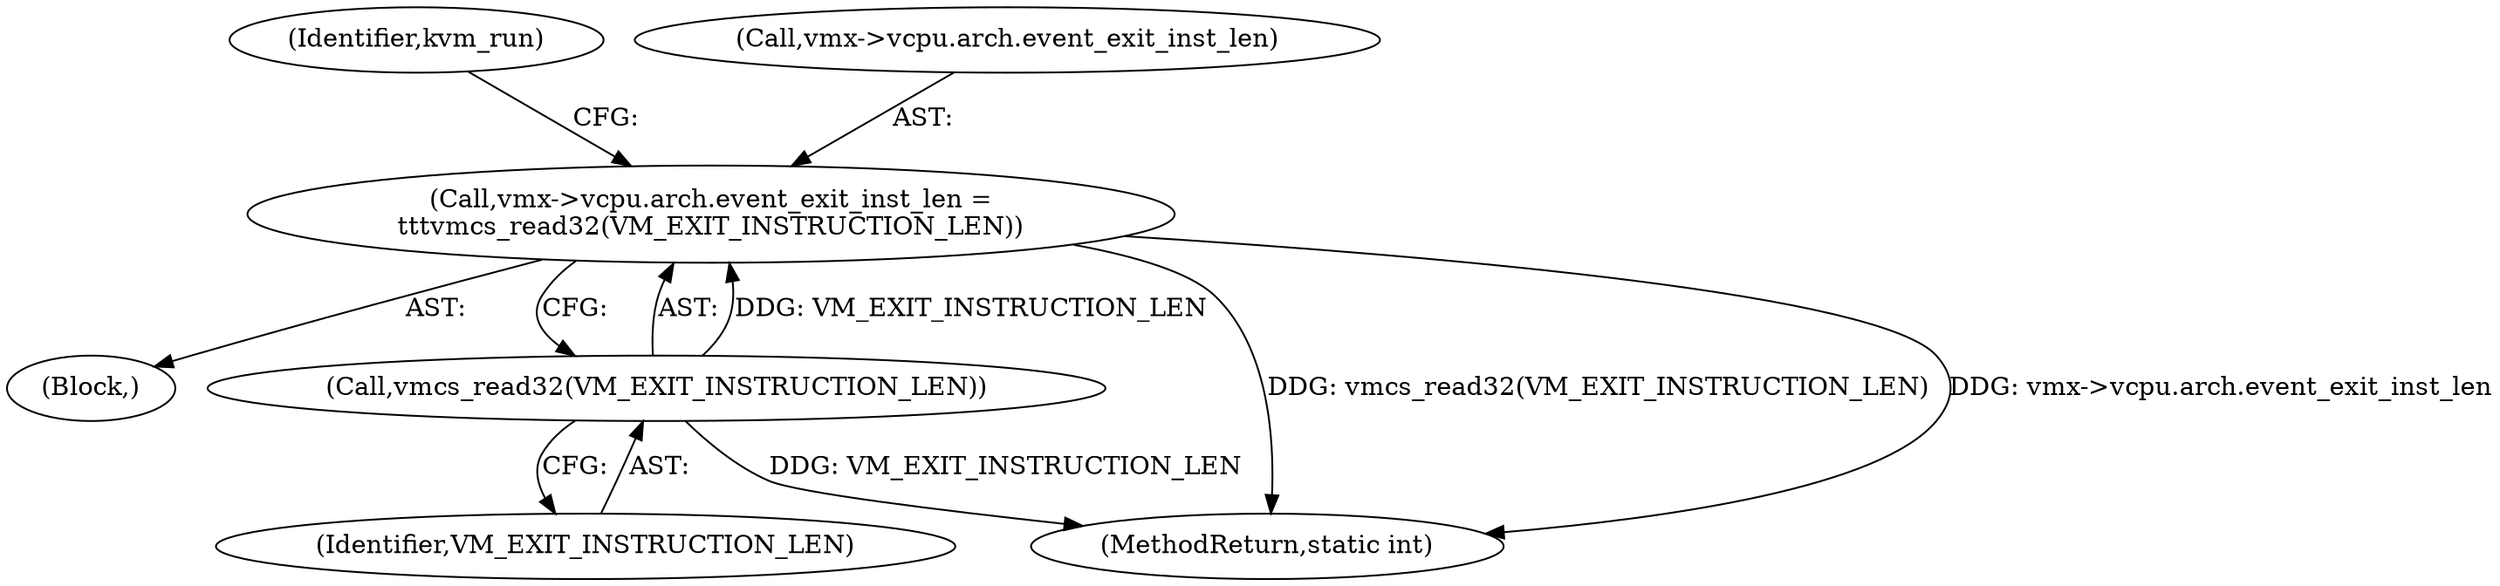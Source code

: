 digraph "0_linux_ef85b67385436ddc1998f45f1d6a210f935b3388@API" {
"1000390" [label="(Call,vmx->vcpu.arch.event_exit_inst_len =\n\t\t\tvmcs_read32(VM_EXIT_INSTRUCTION_LEN))"];
"1000398" [label="(Call,vmcs_read32(VM_EXIT_INSTRUCTION_LEN))"];
"1000317" [label="(Block,)"];
"1000398" [label="(Call,vmcs_read32(VM_EXIT_INSTRUCTION_LEN))"];
"1000402" [label="(Identifier,kvm_run)"];
"1000391" [label="(Call,vmx->vcpu.arch.event_exit_inst_len)"];
"1000390" [label="(Call,vmx->vcpu.arch.event_exit_inst_len =\n\t\t\tvmcs_read32(VM_EXIT_INSTRUCTION_LEN))"];
"1000454" [label="(MethodReturn,static int)"];
"1000399" [label="(Identifier,VM_EXIT_INSTRUCTION_LEN)"];
"1000390" -> "1000317"  [label="AST: "];
"1000390" -> "1000398"  [label="CFG: "];
"1000391" -> "1000390"  [label="AST: "];
"1000398" -> "1000390"  [label="AST: "];
"1000402" -> "1000390"  [label="CFG: "];
"1000390" -> "1000454"  [label="DDG: vmcs_read32(VM_EXIT_INSTRUCTION_LEN)"];
"1000390" -> "1000454"  [label="DDG: vmx->vcpu.arch.event_exit_inst_len"];
"1000398" -> "1000390"  [label="DDG: VM_EXIT_INSTRUCTION_LEN"];
"1000398" -> "1000399"  [label="CFG: "];
"1000399" -> "1000398"  [label="AST: "];
"1000398" -> "1000454"  [label="DDG: VM_EXIT_INSTRUCTION_LEN"];
}
